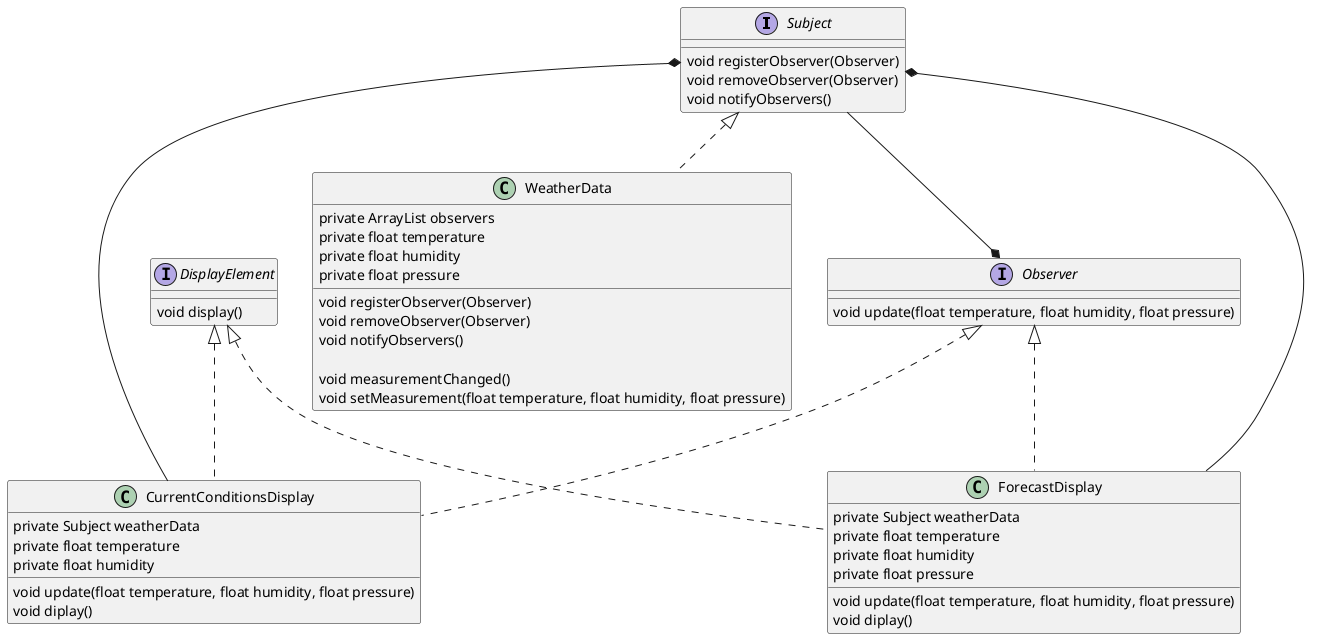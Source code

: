 @startuml
interface Subject{
  void registerObserver(Observer)
  void removeObserver(Observer)
  void notifyObservers()
}
class WeatherData{
  private ArrayList observers
  private float temperature
  private float humidity
  private float pressure

  void registerObserver(Observer)
  void removeObserver(Observer)
  void notifyObservers()

  void measurementChanged()
  void setMeasurement(float temperature, float humidity, float pressure)
}
interface Observer{
  void update(float temperature, float humidity, float pressure)
}
interface DisplayElement{
  void display()
}
class ForecastDisplay{
  private Subject weatherData
  private float temperature
  private float humidity
  private float pressure

  void update(float temperature, float humidity, float pressure)
  void diplay()
}
class CurrentConditionsDisplay{
  private Subject weatherData
  private float temperature
  private float humidity

  void update(float temperature, float humidity, float pressure)
  void diplay()
}

Subject <|.. WeatherData
Subject --* Observer
Subject *-- ForecastDisplay
Subject *-- CurrentConditionsDisplay

Observer <|.. ForecastDisplay
Observer <|.. CurrentConditionsDisplay

DisplayElement <|.. ForecastDisplay
DisplayElement <|.. CurrentConditionsDisplay
@enduml